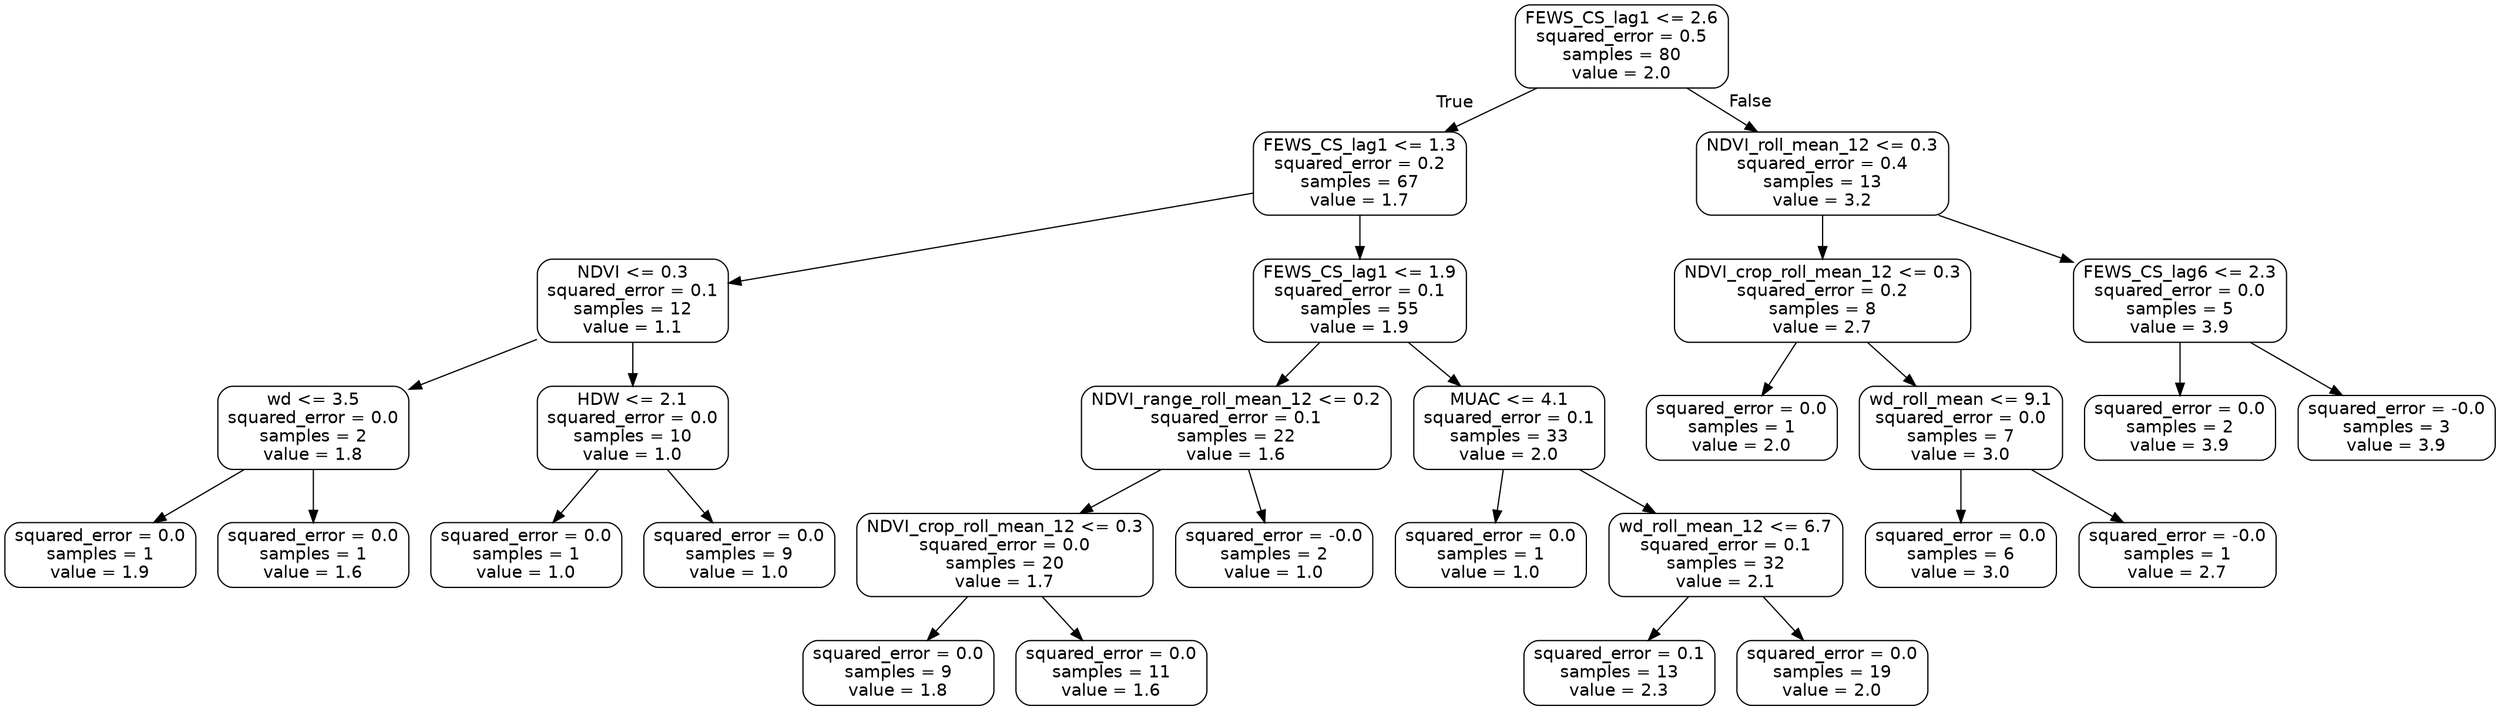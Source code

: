 digraph Tree {
node [shape=box, style="rounded", color="black", fontname="helvetica"] ;
edge [fontname="helvetica"] ;
0 [label="FEWS_CS_lag1 <= 2.6\nsquared_error = 0.5\nsamples = 80\nvalue = 2.0"] ;
1 [label="FEWS_CS_lag1 <= 1.3\nsquared_error = 0.2\nsamples = 67\nvalue = 1.7"] ;
0 -> 1 [labeldistance=2.5, labelangle=45, headlabel="True"] ;
2 [label="NDVI <= 0.3\nsquared_error = 0.1\nsamples = 12\nvalue = 1.1"] ;
1 -> 2 ;
3 [label="wd <= 3.5\nsquared_error = 0.0\nsamples = 2\nvalue = 1.8"] ;
2 -> 3 ;
4 [label="squared_error = 0.0\nsamples = 1\nvalue = 1.9"] ;
3 -> 4 ;
5 [label="squared_error = 0.0\nsamples = 1\nvalue = 1.6"] ;
3 -> 5 ;
6 [label="HDW <= 2.1\nsquared_error = 0.0\nsamples = 10\nvalue = 1.0"] ;
2 -> 6 ;
7 [label="squared_error = 0.0\nsamples = 1\nvalue = 1.0"] ;
6 -> 7 ;
8 [label="squared_error = 0.0\nsamples = 9\nvalue = 1.0"] ;
6 -> 8 ;
9 [label="FEWS_CS_lag1 <= 1.9\nsquared_error = 0.1\nsamples = 55\nvalue = 1.9"] ;
1 -> 9 ;
10 [label="NDVI_range_roll_mean_12 <= 0.2\nsquared_error = 0.1\nsamples = 22\nvalue = 1.6"] ;
9 -> 10 ;
11 [label="NDVI_crop_roll_mean_12 <= 0.3\nsquared_error = 0.0\nsamples = 20\nvalue = 1.7"] ;
10 -> 11 ;
12 [label="squared_error = 0.0\nsamples = 9\nvalue = 1.8"] ;
11 -> 12 ;
13 [label="squared_error = 0.0\nsamples = 11\nvalue = 1.6"] ;
11 -> 13 ;
14 [label="squared_error = -0.0\nsamples = 2\nvalue = 1.0"] ;
10 -> 14 ;
15 [label="MUAC <= 4.1\nsquared_error = 0.1\nsamples = 33\nvalue = 2.0"] ;
9 -> 15 ;
16 [label="squared_error = 0.0\nsamples = 1\nvalue = 1.0"] ;
15 -> 16 ;
17 [label="wd_roll_mean_12 <= 6.7\nsquared_error = 0.1\nsamples = 32\nvalue = 2.1"] ;
15 -> 17 ;
18 [label="squared_error = 0.1\nsamples = 13\nvalue = 2.3"] ;
17 -> 18 ;
19 [label="squared_error = 0.0\nsamples = 19\nvalue = 2.0"] ;
17 -> 19 ;
20 [label="NDVI_roll_mean_12 <= 0.3\nsquared_error = 0.4\nsamples = 13\nvalue = 3.2"] ;
0 -> 20 [labeldistance=2.5, labelangle=-45, headlabel="False"] ;
21 [label="NDVI_crop_roll_mean_12 <= 0.3\nsquared_error = 0.2\nsamples = 8\nvalue = 2.7"] ;
20 -> 21 ;
22 [label="squared_error = 0.0\nsamples = 1\nvalue = 2.0"] ;
21 -> 22 ;
23 [label="wd_roll_mean <= 9.1\nsquared_error = 0.0\nsamples = 7\nvalue = 3.0"] ;
21 -> 23 ;
24 [label="squared_error = 0.0\nsamples = 6\nvalue = 3.0"] ;
23 -> 24 ;
25 [label="squared_error = -0.0\nsamples = 1\nvalue = 2.7"] ;
23 -> 25 ;
26 [label="FEWS_CS_lag6 <= 2.3\nsquared_error = 0.0\nsamples = 5\nvalue = 3.9"] ;
20 -> 26 ;
27 [label="squared_error = 0.0\nsamples = 2\nvalue = 3.9"] ;
26 -> 27 ;
28 [label="squared_error = -0.0\nsamples = 3\nvalue = 3.9"] ;
26 -> 28 ;
}